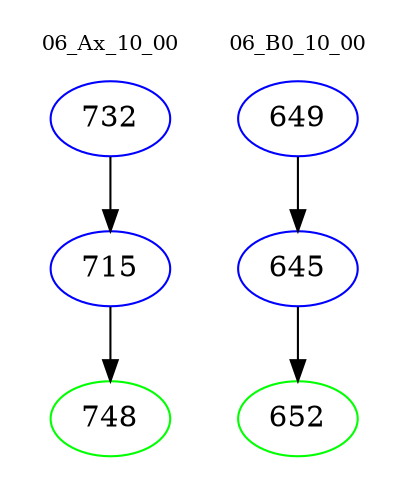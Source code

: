 digraph{
subgraph cluster_0 {
color = white
label = "06_Ax_10_00";
fontsize=10;
T0_732 [label="732", color="blue"]
T0_732 -> T0_715 [color="black"]
T0_715 [label="715", color="blue"]
T0_715 -> T0_748 [color="black"]
T0_748 [label="748", color="green"]
}
subgraph cluster_1 {
color = white
label = "06_B0_10_00";
fontsize=10;
T1_649 [label="649", color="blue"]
T1_649 -> T1_645 [color="black"]
T1_645 [label="645", color="blue"]
T1_645 -> T1_652 [color="black"]
T1_652 [label="652", color="green"]
}
}
